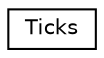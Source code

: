 digraph "Graphical Class Hierarchy"
{
  edge [fontname="Helvetica",fontsize="10",labelfontname="Helvetica",labelfontsize="10"];
  node [fontname="Helvetica",fontsize="10",shape=record];
  rankdir="LR";
  Node1 [label="Ticks",height=0.2,width=0.4,color="black", fillcolor="white", style="filled",URL="$classaworx_1_1lib_1_1time_1_1Ticks.html"];
}


